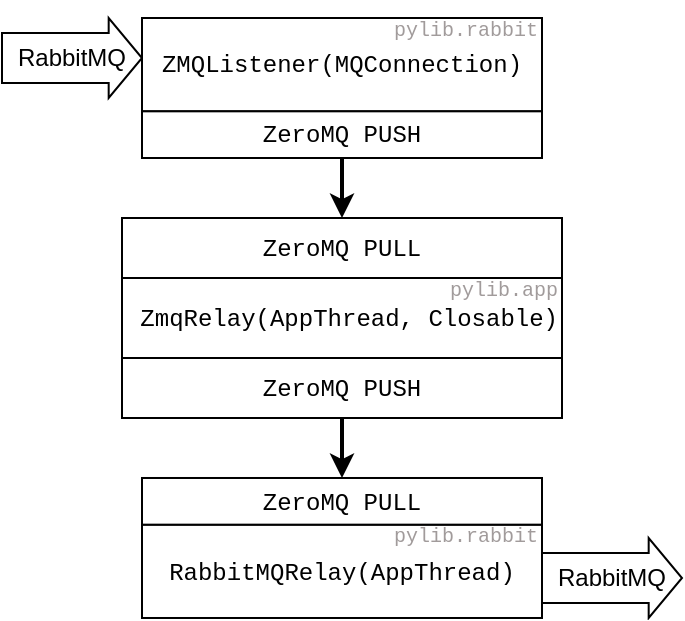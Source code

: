<mxfile>
    <diagram name="Page-1" id="ZSkcajXZRbt3x14Z_4z5">
        <mxGraphModel dx="770" dy="372" grid="1" gridSize="10" guides="1" tooltips="1" connect="1" arrows="1" fold="1" page="1" pageScale="1" pageWidth="1200" pageHeight="1600" math="0" shadow="0">
            <root>
                <mxCell id="0"/>
                <mxCell id="1" parent="0"/>
                <mxCell id="32" value="RabbitMQ" style="shape=singleArrow;whiteSpace=wrap;html=1;arrowWidth=0.625;arrowSize=0.238;" parent="1" vertex="1">
                    <mxGeometry x="380" y="840" width="70" height="40" as="geometry"/>
                </mxCell>
                <mxCell id="39" value="" style="endArrow=classic;html=1;fontFamily=Courier New;strokeWidth=2;entryX=0.5;entryY=0;entryDx=0;entryDy=0;exitX=0.5;exitY=1;exitDx=0;exitDy=0;" edge="1" parent="1" source="38" target="43">
                    <mxGeometry width="50" height="50" relative="1" as="geometry">
                        <mxPoint x="550" y="930" as="sourcePoint"/>
                        <mxPoint x="550" y="970" as="targetPoint"/>
                    </mxGeometry>
                </mxCell>
                <mxCell id="40" value="" style="group" vertex="1" connectable="0" parent="1">
                    <mxGeometry x="450" y="840" width="200" height="70" as="geometry"/>
                </mxCell>
                <mxCell id="55" value="" style="group" vertex="1" connectable="0" parent="40">
                    <mxGeometry y="-8" width="200" height="78" as="geometry"/>
                </mxCell>
                <mxCell id="37" value="&lt;font face=&quot;Courier New&quot;&gt;ZMQListener(MQConnection)&lt;/font&gt;" style="rounded=0;whiteSpace=wrap;html=1;" vertex="1" parent="55">
                    <mxGeometry y="8" width="200" height="46.667" as="geometry"/>
                </mxCell>
                <mxCell id="38" value="&lt;font face=&quot;Courier New&quot;&gt;ZeroMQ PUSH&lt;/font&gt;" style="rounded=0;whiteSpace=wrap;html=1;" vertex="1" parent="55">
                    <mxGeometry y="54.667" width="200" height="23.333" as="geometry"/>
                </mxCell>
                <mxCell id="54" value="&lt;font color=&quot;#a19b9b&quot; style=&quot;font-size: 10px;&quot;&gt;pylib.rabbit&lt;/font&gt;" style="text;html=1;strokeColor=none;fillColor=none;align=center;verticalAlign=middle;whiteSpace=wrap;rounded=0;fontFamily=Courier New;fontSize=10;" vertex="1" parent="55">
                    <mxGeometry x="132" y="-1" width="60" height="30" as="geometry"/>
                </mxCell>
                <mxCell id="47" value="" style="group" vertex="1" connectable="0" parent="1">
                    <mxGeometry x="450" y="1069.997" width="200" height="70" as="geometry"/>
                </mxCell>
                <mxCell id="45" value="&lt;font face=&quot;Courier New&quot;&gt;RabbitMQRelay(AppThread)&lt;/font&gt;" style="rounded=0;whiteSpace=wrap;html=1;" vertex="1" parent="47">
                    <mxGeometry y="23.333" width="200" height="46.667" as="geometry"/>
                </mxCell>
                <mxCell id="46" value="&lt;font face=&quot;Courier New&quot;&gt;ZeroMQ PULL&lt;/font&gt;" style="rounded=0;whiteSpace=wrap;html=1;" vertex="1" parent="47">
                    <mxGeometry width="200" height="23.333" as="geometry"/>
                </mxCell>
                <mxCell id="52" value="&lt;font color=&quot;#a19b9b&quot; style=&quot;font-size: 10px;&quot;&gt;pylib.rabbit&lt;/font&gt;" style="text;html=1;strokeColor=none;fillColor=none;align=center;verticalAlign=middle;whiteSpace=wrap;rounded=0;fontFamily=Courier New;fontSize=10;" vertex="1" parent="47">
                    <mxGeometry x="132" y="14.003" width="60" height="30" as="geometry"/>
                </mxCell>
                <mxCell id="48" value="RabbitMQ" style="shape=singleArrow;whiteSpace=wrap;html=1;arrowWidth=0.625;arrowSize=0.238;" vertex="1" parent="1">
                    <mxGeometry x="650" y="1100" width="70" height="40" as="geometry"/>
                </mxCell>
                <mxCell id="50" value="" style="endArrow=classic;html=1;fontFamily=Courier New;strokeWidth=2;entryX=0.5;entryY=0;entryDx=0;entryDy=0;exitX=0.5;exitY=1;exitDx=0;exitDy=0;" edge="1" parent="1" source="49" target="46">
                    <mxGeometry width="50" height="50" relative="1" as="geometry">
                        <mxPoint x="550" y="1060" as="sourcePoint"/>
                        <mxPoint x="560" y="950" as="targetPoint"/>
                    </mxGeometry>
                </mxCell>
                <mxCell id="53" value="" style="group" vertex="1" connectable="0" parent="1">
                    <mxGeometry x="440" y="940" width="220" height="100" as="geometry"/>
                </mxCell>
                <mxCell id="42" value="&lt;font face=&quot;Courier New&quot;&gt;&amp;nbsp;ZmqRelay(AppThread, Closable)&lt;/font&gt;" style="rounded=0;whiteSpace=wrap;html=1;" vertex="1" parent="53">
                    <mxGeometry y="30" width="220.0" height="40" as="geometry"/>
                </mxCell>
                <mxCell id="43" value="&lt;font face=&quot;Courier New&quot;&gt;ZeroMQ PULL&lt;/font&gt;" style="rounded=0;whiteSpace=wrap;html=1;" vertex="1" parent="53">
                    <mxGeometry width="220.0" height="30" as="geometry"/>
                </mxCell>
                <mxCell id="49" value="&lt;font face=&quot;Courier New&quot;&gt;ZeroMQ PUSH&lt;/font&gt;" style="rounded=0;whiteSpace=wrap;html=1;" vertex="1" parent="53">
                    <mxGeometry y="70" width="220.0" height="30" as="geometry"/>
                </mxCell>
                <mxCell id="56" value="&lt;font color=&quot;#a19b9b&quot; style=&quot;font-size: 10px;&quot;&gt;pylib.app&lt;/font&gt;" style="text;html=1;strokeColor=none;fillColor=none;align=center;verticalAlign=middle;whiteSpace=wrap;rounded=0;fontFamily=Courier New;fontSize=10;" vertex="1" parent="53">
                    <mxGeometry x="161" y="21" width="60" height="30" as="geometry"/>
                </mxCell>
            </root>
        </mxGraphModel>
    </diagram>
</mxfile>